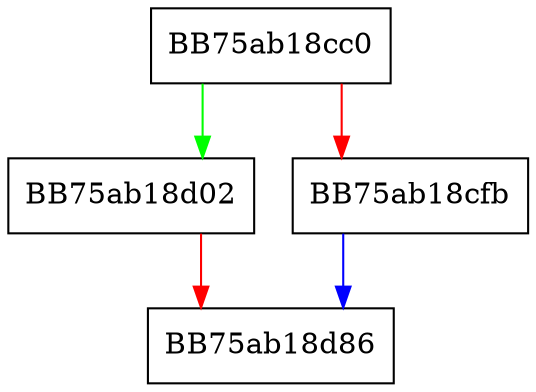 digraph AtomicCounterMul {
  node [shape="box"];
  graph [splines=ortho];
  BB75ab18cc0 -> BB75ab18d02 [color="green"];
  BB75ab18cc0 -> BB75ab18cfb [color="red"];
  BB75ab18cfb -> BB75ab18d86 [color="blue"];
  BB75ab18d02 -> BB75ab18d86 [color="red"];
}
